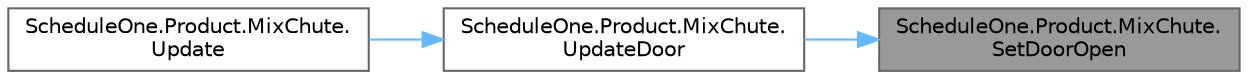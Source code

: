digraph "ScheduleOne.Product.MixChute.SetDoorOpen"
{
 // LATEX_PDF_SIZE
  bgcolor="transparent";
  edge [fontname=Helvetica,fontsize=10,labelfontname=Helvetica,labelfontsize=10];
  node [fontname=Helvetica,fontsize=10,shape=box,height=0.2,width=0.4];
  rankdir="RL";
  Node1 [id="Node000001",label="ScheduleOne.Product.MixChute.\lSetDoorOpen",height=0.2,width=0.4,color="gray40", fillcolor="grey60", style="filled", fontcolor="black",tooltip=" "];
  Node1 -> Node2 [id="edge1_Node000001_Node000002",dir="back",color="steelblue1",style="solid",tooltip=" "];
  Node2 [id="Node000002",label="ScheduleOne.Product.MixChute.\lUpdateDoor",height=0.2,width=0.4,color="grey40", fillcolor="white", style="filled",URL="$class_schedule_one_1_1_product_1_1_mix_chute.html#acccecf7f5b323a97f671a4bcd7e1e538",tooltip=" "];
  Node2 -> Node3 [id="edge2_Node000002_Node000003",dir="back",color="steelblue1",style="solid",tooltip=" "];
  Node3 [id="Node000003",label="ScheduleOne.Product.MixChute.\lUpdate",height=0.2,width=0.4,color="grey40", fillcolor="white", style="filled",URL="$class_schedule_one_1_1_product_1_1_mix_chute.html#a3b5cac85cb7cf25b7fb6a3d5dd499aac",tooltip=" "];
}
